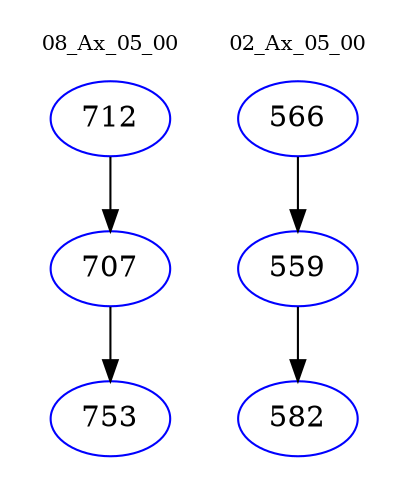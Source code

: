digraph{
subgraph cluster_0 {
color = white
label = "08_Ax_05_00";
fontsize=10;
T0_712 [label="712", color="blue"]
T0_712 -> T0_707 [color="black"]
T0_707 [label="707", color="blue"]
T0_707 -> T0_753 [color="black"]
T0_753 [label="753", color="blue"]
}
subgraph cluster_1 {
color = white
label = "02_Ax_05_00";
fontsize=10;
T1_566 [label="566", color="blue"]
T1_566 -> T1_559 [color="black"]
T1_559 [label="559", color="blue"]
T1_559 -> T1_582 [color="black"]
T1_582 [label="582", color="blue"]
}
}

